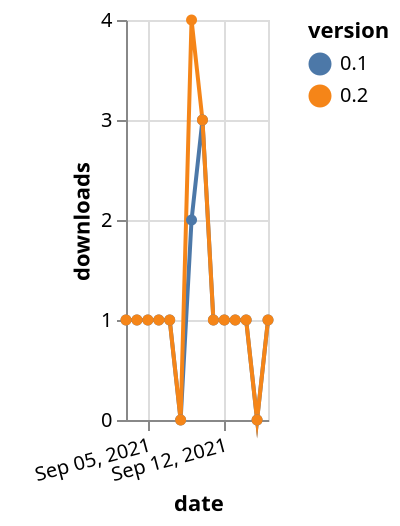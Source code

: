{"$schema": "https://vega.github.io/schema/vega-lite/v5.json", "description": "A simple bar chart with embedded data.", "data": {"values": [{"date": "2021-09-03", "total": 327, "delta": 1, "version": "0.1"}, {"date": "2021-09-04", "total": 328, "delta": 1, "version": "0.1"}, {"date": "2021-09-05", "total": 329, "delta": 1, "version": "0.1"}, {"date": "2021-09-06", "total": 330, "delta": 1, "version": "0.1"}, {"date": "2021-09-07", "total": 331, "delta": 1, "version": "0.1"}, {"date": "2021-09-08", "total": 331, "delta": 0, "version": "0.1"}, {"date": "2021-09-09", "total": 333, "delta": 2, "version": "0.1"}, {"date": "2021-09-10", "total": 336, "delta": 3, "version": "0.1"}, {"date": "2021-09-11", "total": 337, "delta": 1, "version": "0.1"}, {"date": "2021-09-12", "total": 338, "delta": 1, "version": "0.1"}, {"date": "2021-09-13", "total": 339, "delta": 1, "version": "0.1"}, {"date": "2021-09-14", "total": 340, "delta": 1, "version": "0.1"}, {"date": "2021-09-15", "total": 340, "delta": 0, "version": "0.1"}, {"date": "2021-09-16", "total": 341, "delta": 1, "version": "0.1"}, {"date": "2021-09-03", "total": 340, "delta": 1, "version": "0.2"}, {"date": "2021-09-04", "total": 341, "delta": 1, "version": "0.2"}, {"date": "2021-09-05", "total": 342, "delta": 1, "version": "0.2"}, {"date": "2021-09-06", "total": 343, "delta": 1, "version": "0.2"}, {"date": "2021-09-07", "total": 344, "delta": 1, "version": "0.2"}, {"date": "2021-09-08", "total": 344, "delta": 0, "version": "0.2"}, {"date": "2021-09-09", "total": 348, "delta": 4, "version": "0.2"}, {"date": "2021-09-10", "total": 351, "delta": 3, "version": "0.2"}, {"date": "2021-09-11", "total": 352, "delta": 1, "version": "0.2"}, {"date": "2021-09-12", "total": 353, "delta": 1, "version": "0.2"}, {"date": "2021-09-13", "total": 354, "delta": 1, "version": "0.2"}, {"date": "2021-09-14", "total": 355, "delta": 1, "version": "0.2"}, {"date": "2021-09-15", "total": 355, "delta": 0, "version": "0.2"}, {"date": "2021-09-16", "total": 356, "delta": 1, "version": "0.2"}]}, "width": "container", "mark": {"type": "line", "point": {"filled": true}}, "encoding": {"x": {"field": "date", "type": "temporal", "timeUnit": "yearmonthdate", "title": "date", "axis": {"labelAngle": -15}}, "y": {"field": "delta", "type": "quantitative", "title": "downloads"}, "color": {"field": "version", "type": "nominal"}, "tooltip": {"field": "delta"}}}
